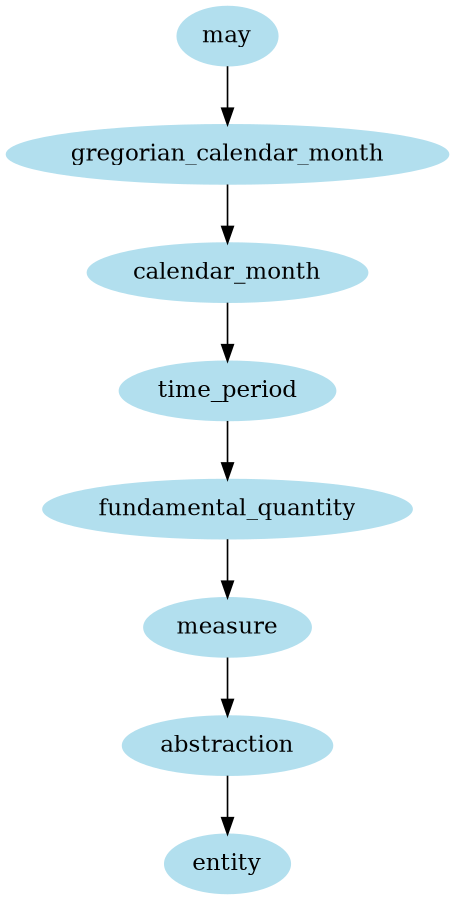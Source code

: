 digraph unix {
	node [color=lightblue2 style=filled]
	size="6,6"
	may -> gregorian_calendar_month
	gregorian_calendar_month -> calendar_month
	calendar_month -> time_period
	time_period -> fundamental_quantity
	fundamental_quantity -> measure
	measure -> abstraction
	abstraction -> entity
}
